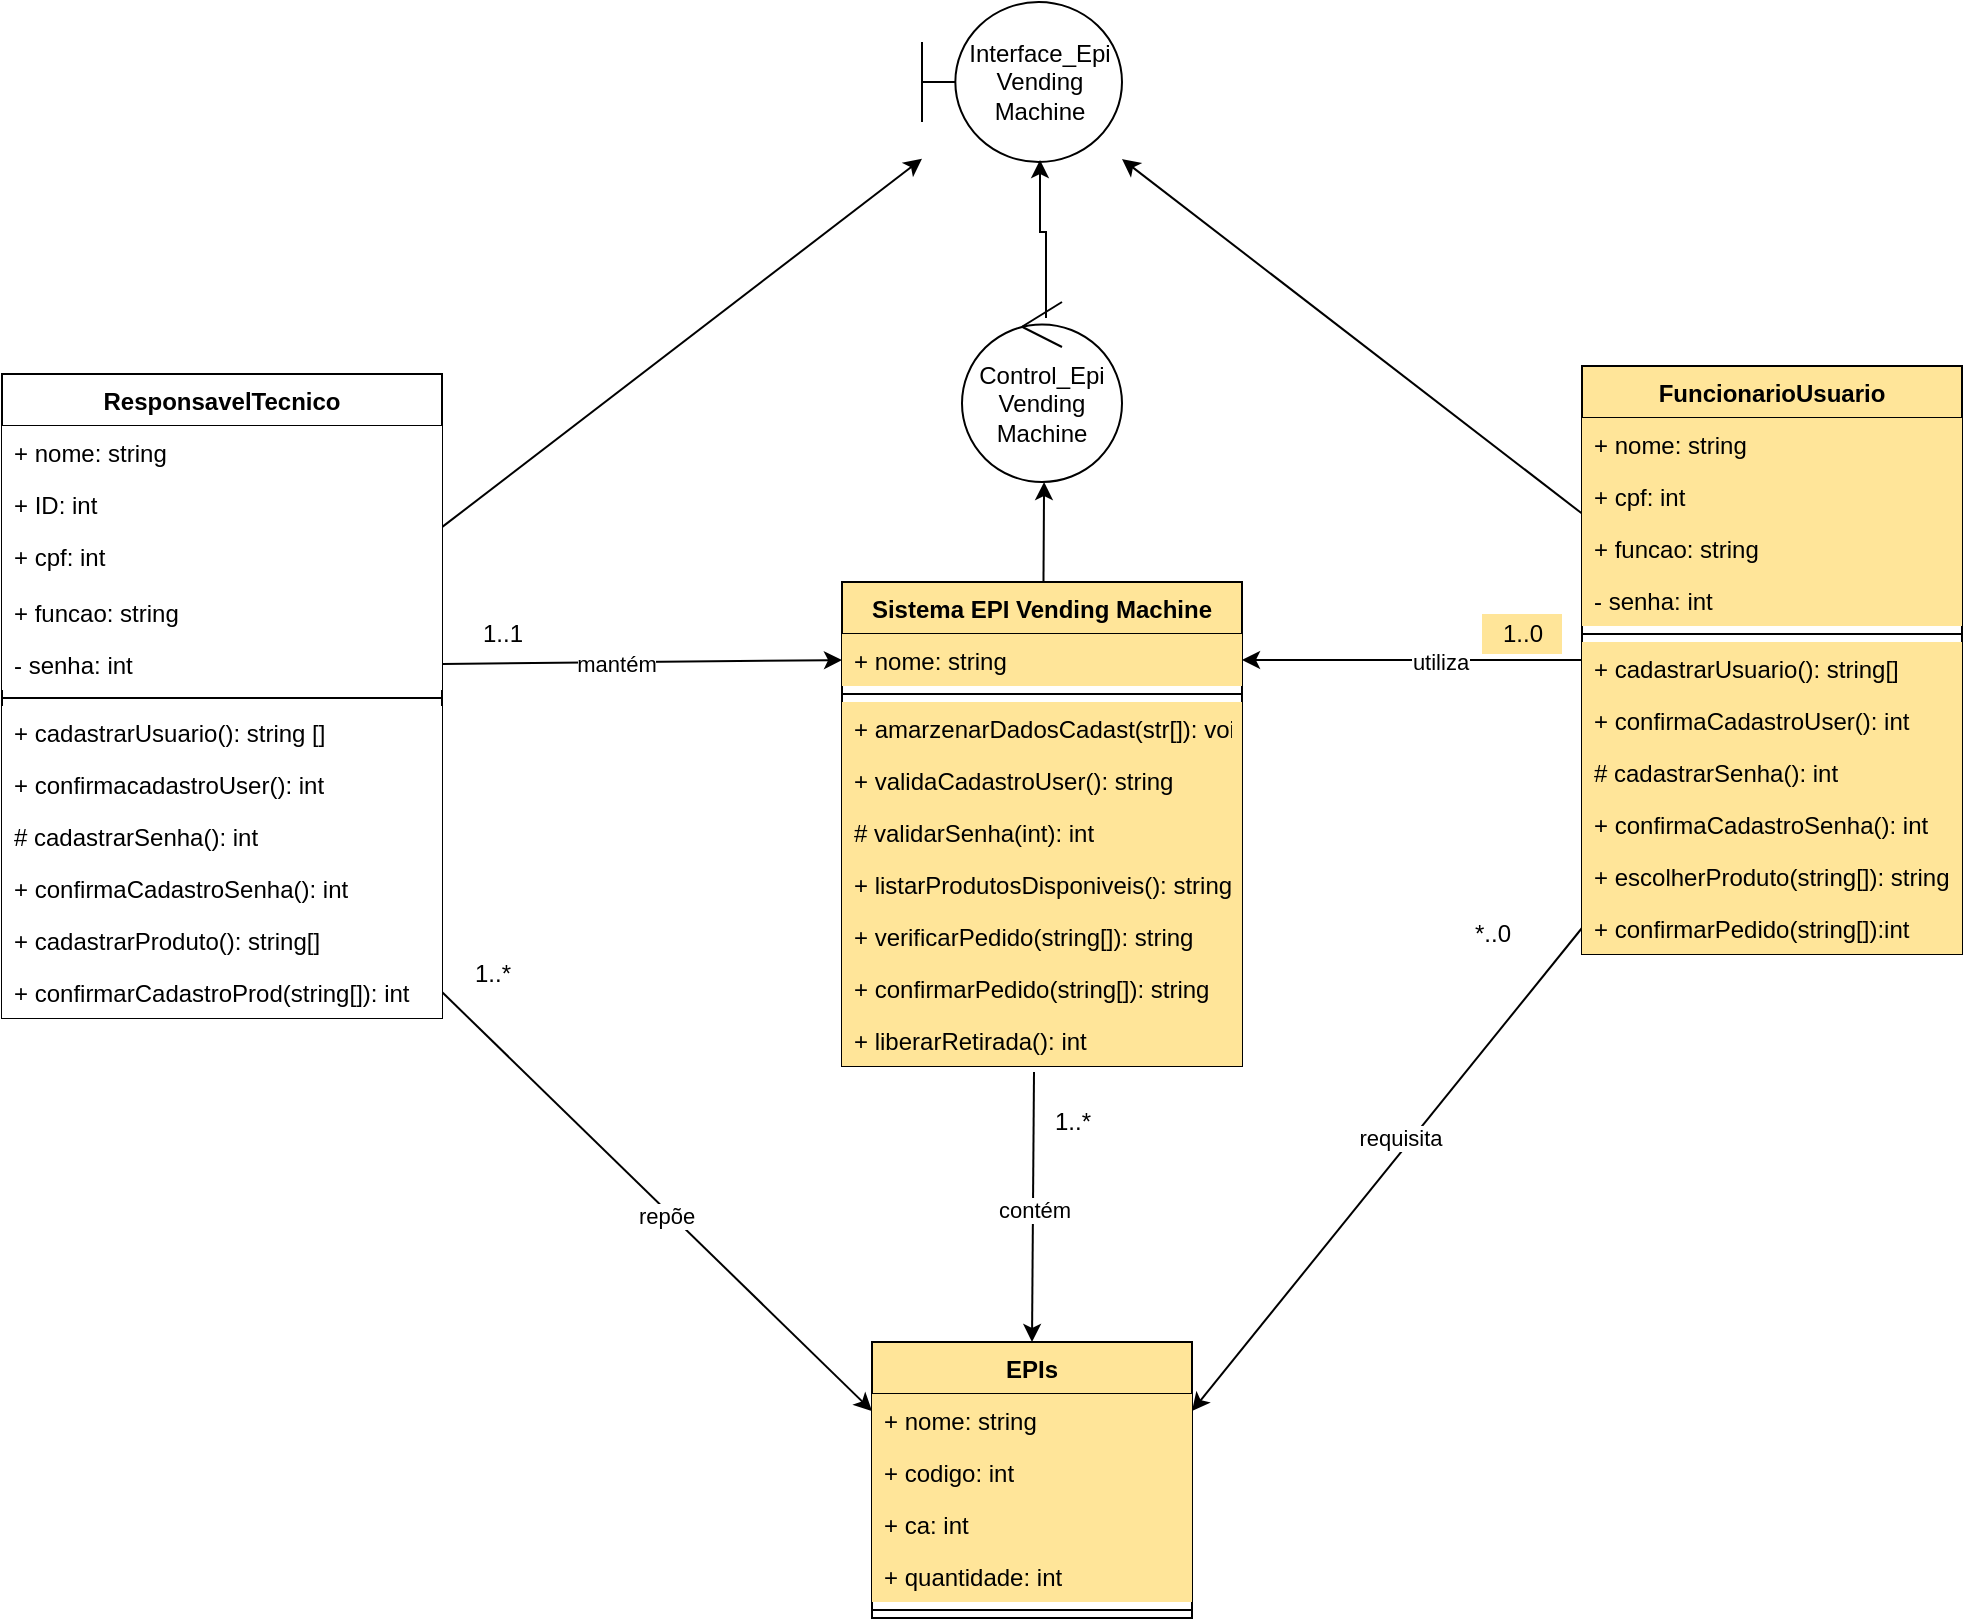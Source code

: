 <mxfile version="13.9.9" type="device"><diagram id="6iSU6jE0ER2O5_o6a6o2" name="Página-1"><mxGraphModel dx="1492" dy="894" grid="1" gridSize="10" guides="1" tooltips="1" connect="1" arrows="1" fold="1" page="0" pageScale="1" pageWidth="827" pageHeight="1169" math="0" shadow="0"><root><mxCell id="0"/><mxCell id="1" parent="0"/><mxCell id="qcpSVMlygk_iulvLbvdI-18" style="edgeStyle=none;rounded=0;orthogonalLoop=1;jettySize=auto;html=1;entryX=1;entryY=0.5;entryDx=0;entryDy=0;" parent="1" source="qcpSVMlygk_iulvLbvdI-1" target="qcpSVMlygk_iulvLbvdI-10" edge="1"><mxGeometry relative="1" as="geometry"><mxPoint x="542" y="260" as="targetPoint"/></mxGeometry></mxCell><mxCell id="qcpSVMlygk_iulvLbvdI-24" value="utiliza" style="edgeLabel;html=1;align=center;verticalAlign=middle;resizable=0;points=[];" parent="qcpSVMlygk_iulvLbvdI-18" vertex="1" connectable="0"><mxGeometry x="-0.16" y="1" relative="1" as="geometry"><mxPoint as="offset"/></mxGeometry></mxCell><mxCell id="qcpSVMlygk_iulvLbvdI-20" style="edgeStyle=none;rounded=0;orthogonalLoop=1;jettySize=auto;html=1;entryX=1;entryY=0.25;entryDx=0;entryDy=0;exitX=0;exitY=0.5;exitDx=0;exitDy=0;" parent="1" source="qcpSVMlygk_iulvLbvdI-51" target="qcpSVMlygk_iulvLbvdI-13" edge="1"><mxGeometry relative="1" as="geometry"/></mxCell><mxCell id="qcpSVMlygk_iulvLbvdI-27" value="requisita" style="edgeLabel;html=1;align=center;verticalAlign=middle;resizable=0;points=[];" parent="qcpSVMlygk_iulvLbvdI-20" vertex="1" connectable="0"><mxGeometry x="-0.191" y="1" relative="1" as="geometry"><mxPoint x="-13.34" y="6.95" as="offset"/></mxGeometry></mxCell><mxCell id="6kmeUPnVPf0ynJAchB9R-10" style="edgeStyle=none;rounded=0;orthogonalLoop=1;jettySize=auto;html=1;" parent="1" source="qcpSVMlygk_iulvLbvdI-1" target="pv4HDuH-yhfXseCQnSSJ-1" edge="1"><mxGeometry relative="1" as="geometry"/></mxCell><mxCell id="qcpSVMlygk_iulvLbvdI-1" value="FuncionarioUsuario" style="swimlane;fontStyle=1;align=center;verticalAlign=top;childLayout=stackLayout;horizontal=1;startSize=26;horizontalStack=0;resizeParent=1;resizeParentMax=0;resizeLast=0;collapsible=1;marginBottom=0;fillColor=#FFE599;" parent="1" vertex="1"><mxGeometry x="710" y="132" width="190" height="294" as="geometry"/></mxCell><mxCell id="qcpSVMlygk_iulvLbvdI-37" value="+ nome: string" style="text;strokeColor=none;fillColor=#FFE599;align=left;verticalAlign=top;spacingLeft=4;spacingRight=4;overflow=hidden;rotatable=0;points=[[0,0.5],[1,0.5]];portConstraint=eastwest;" parent="qcpSVMlygk_iulvLbvdI-1" vertex="1"><mxGeometry y="26" width="190" height="26" as="geometry"/></mxCell><mxCell id="qcpSVMlygk_iulvLbvdI-38" value="+ cpf: int" style="text;strokeColor=none;fillColor=#FFE599;align=left;verticalAlign=top;spacingLeft=4;spacingRight=4;overflow=hidden;rotatable=0;points=[[0,0.5],[1,0.5]];portConstraint=eastwest;" parent="qcpSVMlygk_iulvLbvdI-1" vertex="1"><mxGeometry y="52" width="190" height="26" as="geometry"/></mxCell><mxCell id="qcpSVMlygk_iulvLbvdI-39" value="+ funcao: string" style="text;strokeColor=none;fillColor=#FFE599;align=left;verticalAlign=top;spacingLeft=4;spacingRight=4;overflow=hidden;rotatable=0;points=[[0,0.5],[1,0.5]];portConstraint=eastwest;" parent="qcpSVMlygk_iulvLbvdI-1" vertex="1"><mxGeometry y="78" width="190" height="26" as="geometry"/></mxCell><mxCell id="qcpSVMlygk_iulvLbvdI-40" value="- senha: int" style="text;strokeColor=none;fillColor=#FFE599;align=left;verticalAlign=top;spacingLeft=4;spacingRight=4;overflow=hidden;rotatable=0;points=[[0,0.5],[1,0.5]];portConstraint=eastwest;" parent="qcpSVMlygk_iulvLbvdI-1" vertex="1"><mxGeometry y="104" width="190" height="26" as="geometry"/></mxCell><mxCell id="qcpSVMlygk_iulvLbvdI-3" value="" style="line;strokeWidth=1;fillColor=#FFE599;align=left;verticalAlign=middle;spacingTop=-1;spacingLeft=3;spacingRight=3;rotatable=0;labelPosition=right;points=[];portConstraint=eastwest;" parent="qcpSVMlygk_iulvLbvdI-1" vertex="1"><mxGeometry y="130" width="190" height="8" as="geometry"/></mxCell><mxCell id="hCe1J8Rq_0kD-yCXdk0Q-1" value="+ cadastrarUsuario(): string[] " style="text;strokeColor=none;fillColor=#FFE599;align=left;verticalAlign=top;spacingLeft=4;spacingRight=4;overflow=hidden;rotatable=0;points=[[0,0.5],[1,0.5]];portConstraint=eastwest;" parent="qcpSVMlygk_iulvLbvdI-1" vertex="1"><mxGeometry y="138" width="190" height="26" as="geometry"/></mxCell><mxCell id="6kmeUPnVPf0ynJAchB9R-5" value="+ confirmaCadastroUser(): int " style="text;strokeColor=none;fillColor=#FFE599;align=left;verticalAlign=top;spacingLeft=4;spacingRight=4;overflow=hidden;rotatable=0;points=[[0,0.5],[1,0.5]];portConstraint=eastwest;" parent="qcpSVMlygk_iulvLbvdI-1" vertex="1"><mxGeometry y="164" width="190" height="26" as="geometry"/></mxCell><mxCell id="qcpSVMlygk_iulvLbvdI-48" value="# cadastrarSenha(): int" style="text;strokeColor=none;fillColor=#FFE599;align=left;verticalAlign=top;spacingLeft=4;spacingRight=4;overflow=hidden;rotatable=0;points=[[0,0.5],[1,0.5]];portConstraint=eastwest;" parent="qcpSVMlygk_iulvLbvdI-1" vertex="1"><mxGeometry y="190" width="190" height="26" as="geometry"/></mxCell><mxCell id="6kmeUPnVPf0ynJAchB9R-6" value="+ confirmaCadastroSenha(): int" style="text;strokeColor=none;fillColor=#FFE599;align=left;verticalAlign=top;spacingLeft=4;spacingRight=4;overflow=hidden;rotatable=0;points=[[0,0.5],[1,0.5]];portConstraint=eastwest;" parent="qcpSVMlygk_iulvLbvdI-1" vertex="1"><mxGeometry y="216" width="190" height="26" as="geometry"/></mxCell><mxCell id="qcpSVMlygk_iulvLbvdI-49" value="+ escolherProduto(string[]): string" style="text;strokeColor=none;fillColor=#FFE599;align=left;verticalAlign=top;spacingLeft=4;spacingRight=4;overflow=hidden;rotatable=0;points=[[0,0.5],[1,0.5]];portConstraint=eastwest;" parent="qcpSVMlygk_iulvLbvdI-1" vertex="1"><mxGeometry y="242" width="190" height="26" as="geometry"/></mxCell><mxCell id="qcpSVMlygk_iulvLbvdI-51" value="+ confirmarPedido(string[]):int " style="text;strokeColor=none;fillColor=#FFE599;align=left;verticalAlign=top;spacingLeft=4;spacingRight=4;overflow=hidden;rotatable=0;points=[[0,0.5],[1,0.5]];portConstraint=eastwest;" parent="qcpSVMlygk_iulvLbvdI-1" vertex="1"><mxGeometry y="268" width="190" height="26" as="geometry"/></mxCell><mxCell id="qcpSVMlygk_iulvLbvdI-17" style="rounded=0;orthogonalLoop=1;jettySize=auto;html=1;exitX=1;exitY=0.5;exitDx=0;exitDy=0;entryX=0;entryY=0.5;entryDx=0;entryDy=0;" parent="1" source="qcpSVMlygk_iulvLbvdI-36" target="qcpSVMlygk_iulvLbvdI-10" edge="1"><mxGeometry relative="1" as="geometry"><mxPoint x="218" y="259" as="sourcePoint"/><mxPoint x="310" y="269" as="targetPoint"/></mxGeometry></mxCell><mxCell id="qcpSVMlygk_iulvLbvdI-22" value="mantém" style="edgeLabel;html=1;align=center;verticalAlign=middle;resizable=0;points=[];" parent="qcpSVMlygk_iulvLbvdI-17" vertex="1" connectable="0"><mxGeometry x="-0.246" relative="1" as="geometry"><mxPoint x="11" y="0.92" as="offset"/></mxGeometry></mxCell><mxCell id="qcpSVMlygk_iulvLbvdI-21" style="edgeStyle=none;rounded=0;orthogonalLoop=1;jettySize=auto;html=1;entryX=0;entryY=0.25;entryDx=0;entryDy=0;exitX=1;exitY=0.5;exitDx=0;exitDy=0;" parent="1" source="qcpSVMlygk_iulvLbvdI-47" target="qcpSVMlygk_iulvLbvdI-13" edge="1"><mxGeometry relative="1" as="geometry"><mxPoint x="119.02" y="436" as="sourcePoint"/></mxGeometry></mxCell><mxCell id="qcpSVMlygk_iulvLbvdI-26" value="repõe" style="edgeLabel;html=1;align=center;verticalAlign=middle;resizable=0;points=[];" parent="qcpSVMlygk_iulvLbvdI-21" vertex="1" connectable="0"><mxGeometry x="0.127" y="2" relative="1" as="geometry"><mxPoint x="-10.4" y="-4.99" as="offset"/></mxGeometry></mxCell><mxCell id="6kmeUPnVPf0ynJAchB9R-9" style="edgeStyle=none;rounded=0;orthogonalLoop=1;jettySize=auto;html=1;" parent="1" source="qcpSVMlygk_iulvLbvdI-5" target="pv4HDuH-yhfXseCQnSSJ-1" edge="1"><mxGeometry relative="1" as="geometry"/></mxCell><mxCell id="qcpSVMlygk_iulvLbvdI-5" value="ResponsavelTecnico" style="swimlane;fontStyle=1;align=center;verticalAlign=top;childLayout=stackLayout;horizontal=1;startSize=26;horizontalStack=0;resizeParent=1;resizeParentMax=0;resizeLast=0;collapsible=1;marginBottom=0;fillColor=#FFFFFF;" parent="1" vertex="1"><mxGeometry x="-80" y="136" width="220" height="322" as="geometry"/></mxCell><mxCell id="qcpSVMlygk_iulvLbvdI-33" value="+ nome: string" style="text;strokeColor=none;fillColor=#FFFFFF;align=left;verticalAlign=top;spacingLeft=4;spacingRight=4;overflow=hidden;rotatable=0;points=[[0,0.5],[1,0.5]];portConstraint=eastwest;" parent="qcpSVMlygk_iulvLbvdI-5" vertex="1"><mxGeometry y="26" width="220" height="26" as="geometry"/></mxCell><mxCell id="6kmeUPnVPf0ynJAchB9R-2" value="+ ID: int" style="text;strokeColor=none;fillColor=#FFFFFF;align=left;verticalAlign=top;spacingLeft=4;spacingRight=4;overflow=hidden;rotatable=0;points=[[0,0.5],[1,0.5]];portConstraint=eastwest;" parent="qcpSVMlygk_iulvLbvdI-5" vertex="1"><mxGeometry y="52" width="220" height="26" as="geometry"/></mxCell><mxCell id="qcpSVMlygk_iulvLbvdI-34" value="+ cpf: int" style="text;strokeColor=none;fillColor=#FFFFFF;align=left;verticalAlign=top;spacingLeft=4;spacingRight=4;overflow=hidden;rotatable=0;points=[[0,0.5],[1,0.5]];portConstraint=eastwest;" parent="qcpSVMlygk_iulvLbvdI-5" vertex="1"><mxGeometry y="78" width="220" height="28" as="geometry"/></mxCell><mxCell id="qcpSVMlygk_iulvLbvdI-35" value="+ funcao: string" style="text;strokeColor=none;fillColor=#FFFFFF;align=left;verticalAlign=top;spacingLeft=4;spacingRight=4;overflow=hidden;rotatable=0;points=[[0,0.5],[1,0.5]];portConstraint=eastwest;" parent="qcpSVMlygk_iulvLbvdI-5" vertex="1"><mxGeometry y="106" width="220" height="26" as="geometry"/></mxCell><mxCell id="qcpSVMlygk_iulvLbvdI-36" value="- senha: int" style="text;strokeColor=none;fillColor=#FFFFFF;align=left;verticalAlign=top;spacingLeft=4;spacingRight=4;overflow=hidden;rotatable=0;points=[[0,0.5],[1,0.5]];portConstraint=eastwest;" parent="qcpSVMlygk_iulvLbvdI-5" vertex="1"><mxGeometry y="132" width="220" height="26" as="geometry"/></mxCell><mxCell id="qcpSVMlygk_iulvLbvdI-7" value="" style="line;strokeWidth=1;fillColor=#FFFFFF;align=left;verticalAlign=middle;spacingTop=-1;spacingLeft=3;spacingRight=3;rotatable=0;labelPosition=right;points=[];portConstraint=eastwest;" parent="qcpSVMlygk_iulvLbvdI-5" vertex="1"><mxGeometry y="158" width="220" height="8" as="geometry"/></mxCell><mxCell id="qcpSVMlygk_iulvLbvdI-8" value="+ cadastrarUsuario(): string []" style="text;strokeColor=none;fillColor=#FFFFFF;align=left;verticalAlign=top;spacingLeft=4;spacingRight=4;overflow=hidden;rotatable=0;points=[[0,0.5],[1,0.5]];portConstraint=eastwest;" parent="qcpSVMlygk_iulvLbvdI-5" vertex="1"><mxGeometry y="166" width="220" height="26" as="geometry"/></mxCell><mxCell id="6kmeUPnVPf0ynJAchB9R-3" value="+ confirmacadastroUser(): int" style="text;strokeColor=none;fillColor=#FFFFFF;align=left;verticalAlign=top;spacingLeft=4;spacingRight=4;overflow=hidden;rotatable=0;points=[[0,0.5],[1,0.5]];portConstraint=eastwest;" parent="qcpSVMlygk_iulvLbvdI-5" vertex="1"><mxGeometry y="192" width="220" height="26" as="geometry"/></mxCell><mxCell id="hCe1J8Rq_0kD-yCXdk0Q-4" value="# cadastrarSenha(): int" style="text;strokeColor=none;fillColor=#FFFFFF;align=left;verticalAlign=top;spacingLeft=4;spacingRight=4;overflow=hidden;rotatable=0;points=[[0,0.5],[1,0.5]];portConstraint=eastwest;" parent="qcpSVMlygk_iulvLbvdI-5" vertex="1"><mxGeometry y="218" width="220" height="26" as="geometry"/></mxCell><mxCell id="6kmeUPnVPf0ynJAchB9R-4" value="+ confirmaCadastroSenha(): int" style="text;strokeColor=none;fillColor=#FFFFFF;align=left;verticalAlign=top;spacingLeft=4;spacingRight=4;overflow=hidden;rotatable=0;points=[[0,0.5],[1,0.5]];portConstraint=eastwest;" parent="qcpSVMlygk_iulvLbvdI-5" vertex="1"><mxGeometry y="244" width="220" height="26" as="geometry"/></mxCell><mxCell id="qcpSVMlygk_iulvLbvdI-45" value="+ cadastrarProduto(): string[]" style="text;strokeColor=none;fillColor=#FFFFFF;align=left;verticalAlign=top;spacingLeft=4;spacingRight=4;overflow=hidden;rotatable=0;points=[[0,0.5],[1,0.5]];portConstraint=eastwest;" parent="qcpSVMlygk_iulvLbvdI-5" vertex="1"><mxGeometry y="270" width="220" height="26" as="geometry"/></mxCell><mxCell id="qcpSVMlygk_iulvLbvdI-47" value="+ confirmarCadastroProd(string[]): int" style="text;strokeColor=none;fillColor=#FFFFFF;align=left;verticalAlign=top;spacingLeft=4;spacingRight=4;overflow=hidden;rotatable=0;points=[[0,0.5],[1,0.5]];portConstraint=eastwest;" parent="qcpSVMlygk_iulvLbvdI-5" vertex="1"><mxGeometry y="296" width="220" height="26" as="geometry"/></mxCell><mxCell id="qcpSVMlygk_iulvLbvdI-19" style="edgeStyle=none;rounded=0;orthogonalLoop=1;jettySize=auto;html=1;entryX=0.5;entryY=0;entryDx=0;entryDy=0;exitX=0.48;exitY=1.115;exitDx=0;exitDy=0;exitPerimeter=0;" parent="1" source="CyVWj1qNwq-jnkW-MfD8-2" target="qcpSVMlygk_iulvLbvdI-13" edge="1"><mxGeometry relative="1" as="geometry"><mxPoint x="435" y="457" as="sourcePoint"/><mxPoint x="435" y="547" as="targetPoint"/></mxGeometry></mxCell><mxCell id="qcpSVMlygk_iulvLbvdI-25" value="contém" style="edgeLabel;html=1;align=center;verticalAlign=middle;resizable=0;points=[];" parent="qcpSVMlygk_iulvLbvdI-19" vertex="1" connectable="0"><mxGeometry x="0.222" relative="1" as="geometry"><mxPoint y="-14" as="offset"/></mxGeometry></mxCell><mxCell id="HnYY34L5HU1_nLHXtZ1q-3" style="edgeStyle=none;rounded=0;orthogonalLoop=1;jettySize=auto;html=1;entryX=0.513;entryY=1;entryDx=0;entryDy=0;entryPerimeter=0;" parent="1" source="qcpSVMlygk_iulvLbvdI-9" target="pv4HDuH-yhfXseCQnSSJ-2" edge="1"><mxGeometry relative="1" as="geometry"/></mxCell><mxCell id="qcpSVMlygk_iulvLbvdI-9" value="Sistema EPI Vending Machine" style="swimlane;fontStyle=1;align=center;verticalAlign=top;childLayout=stackLayout;horizontal=1;startSize=26;horizontalStack=0;resizeParent=1;resizeParentMax=0;resizeLast=0;collapsible=1;marginBottom=0;fillColor=#FFE599;" parent="1" vertex="1"><mxGeometry x="340" y="240" width="200" height="242" as="geometry"/></mxCell><mxCell id="qcpSVMlygk_iulvLbvdI-10" value="+ nome: string" style="text;strokeColor=none;fillColor=#FFE599;align=left;verticalAlign=top;spacingLeft=4;spacingRight=4;overflow=hidden;rotatable=0;points=[[0,0.5],[1,0.5]];portConstraint=eastwest;" parent="qcpSVMlygk_iulvLbvdI-9" vertex="1"><mxGeometry y="26" width="200" height="26" as="geometry"/></mxCell><mxCell id="qcpSVMlygk_iulvLbvdI-11" value="" style="line;strokeWidth=1;fillColor=#FFE599;align=left;verticalAlign=middle;spacingTop=-1;spacingLeft=3;spacingRight=3;rotatable=0;labelPosition=right;points=[];portConstraint=eastwest;" parent="qcpSVMlygk_iulvLbvdI-9" vertex="1"><mxGeometry y="52" width="200" height="8" as="geometry"/></mxCell><mxCell id="hCe1J8Rq_0kD-yCXdk0Q-6" value="+ amarzenarDadosCadast(str[]): void" style="text;strokeColor=none;fillColor=#FFE599;align=left;verticalAlign=top;spacingLeft=4;spacingRight=4;overflow=hidden;rotatable=0;points=[[0,0.5],[1,0.5]];portConstraint=eastwest;" parent="qcpSVMlygk_iulvLbvdI-9" vertex="1"><mxGeometry y="60" width="200" height="26" as="geometry"/></mxCell><mxCell id="hCe1J8Rq_0kD-yCXdk0Q-5" value="+ validaCadastroUser(): string" style="text;strokeColor=none;fillColor=#FFE599;align=left;verticalAlign=top;spacingLeft=4;spacingRight=4;overflow=hidden;rotatable=0;points=[[0,0.5],[1,0.5]];portConstraint=eastwest;" parent="qcpSVMlygk_iulvLbvdI-9" vertex="1"><mxGeometry y="86" width="200" height="26" as="geometry"/></mxCell><mxCell id="qcpSVMlygk_iulvLbvdI-12" value="# validarSenha(int): int" style="text;strokeColor=none;fillColor=#FFE599;align=left;verticalAlign=top;spacingLeft=4;spacingRight=4;overflow=hidden;rotatable=0;points=[[0,0.5],[1,0.5]];portConstraint=eastwest;" parent="qcpSVMlygk_iulvLbvdI-9" vertex="1"><mxGeometry y="112" width="200" height="26" as="geometry"/></mxCell><mxCell id="qcpSVMlygk_iulvLbvdI-57" value="+ listarProdutosDisponiveis(): string[]" style="text;strokeColor=none;fillColor=#FFE599;align=left;verticalAlign=top;spacingLeft=4;spacingRight=4;overflow=hidden;rotatable=0;points=[[0,0.5],[1,0.5]];portConstraint=eastwest;" parent="qcpSVMlygk_iulvLbvdI-9" vertex="1"><mxGeometry y="138" width="200" height="26" as="geometry"/></mxCell><mxCell id="qcpSVMlygk_iulvLbvdI-59" value="+ verificarPedido(string[]): string" style="text;strokeColor=none;fillColor=#FFE599;align=left;verticalAlign=top;spacingLeft=4;spacingRight=4;overflow=hidden;rotatable=0;points=[[0,0.5],[1,0.5]];portConstraint=eastwest;" parent="qcpSVMlygk_iulvLbvdI-9" vertex="1"><mxGeometry y="164" width="200" height="26" as="geometry"/></mxCell><mxCell id="CyVWj1qNwq-jnkW-MfD8-1" value="+ confirmarPedido(string[]): string" style="text;strokeColor=none;fillColor=#FFE599;align=left;verticalAlign=top;spacingLeft=4;spacingRight=4;overflow=hidden;rotatable=0;points=[[0,0.5],[1,0.5]];portConstraint=eastwest;" parent="qcpSVMlygk_iulvLbvdI-9" vertex="1"><mxGeometry y="190" width="200" height="26" as="geometry"/></mxCell><mxCell id="CyVWj1qNwq-jnkW-MfD8-2" value="+ liberarRetirada(): int" style="text;strokeColor=none;fillColor=#FFE599;align=left;verticalAlign=top;spacingLeft=4;spacingRight=4;overflow=hidden;rotatable=0;points=[[0,0.5],[1,0.5]];portConstraint=eastwest;" parent="qcpSVMlygk_iulvLbvdI-9" vertex="1"><mxGeometry y="216" width="200" height="26" as="geometry"/></mxCell><mxCell id="qcpSVMlygk_iulvLbvdI-13" value="EPIs" style="swimlane;fontStyle=1;align=center;verticalAlign=top;childLayout=stackLayout;horizontal=1;startSize=26;horizontalStack=0;resizeParent=1;resizeParentMax=0;resizeLast=0;collapsible=1;marginBottom=0;fillColor=#FFE599;" parent="1" vertex="1"><mxGeometry x="355" y="620" width="160" height="138" as="geometry"/></mxCell><mxCell id="qcpSVMlygk_iulvLbvdI-42" value="+ nome: string" style="text;strokeColor=none;fillColor=#FFE599;align=left;verticalAlign=top;spacingLeft=4;spacingRight=4;overflow=hidden;rotatable=0;points=[[0,0.5],[1,0.5]];portConstraint=eastwest;" parent="qcpSVMlygk_iulvLbvdI-13" vertex="1"><mxGeometry y="26" width="160" height="26" as="geometry"/></mxCell><mxCell id="qcpSVMlygk_iulvLbvdI-41" value="+ codigo: int" style="text;strokeColor=none;fillColor=#FFE599;align=left;verticalAlign=top;spacingLeft=4;spacingRight=4;overflow=hidden;rotatable=0;points=[[0,0.5],[1,0.5]];portConstraint=eastwest;" parent="qcpSVMlygk_iulvLbvdI-13" vertex="1"><mxGeometry y="52" width="160" height="26" as="geometry"/></mxCell><mxCell id="qcpSVMlygk_iulvLbvdI-43" value="+ ca: int" style="text;strokeColor=none;fillColor=#FFE599;align=left;verticalAlign=top;spacingLeft=4;spacingRight=4;overflow=hidden;rotatable=0;points=[[0,0.5],[1,0.5]];portConstraint=eastwest;" parent="qcpSVMlygk_iulvLbvdI-13" vertex="1"><mxGeometry y="78" width="160" height="26" as="geometry"/></mxCell><mxCell id="qcpSVMlygk_iulvLbvdI-44" value="+ quantidade: int" style="text;strokeColor=none;fillColor=#FFE599;align=left;verticalAlign=top;spacingLeft=4;spacingRight=4;overflow=hidden;rotatable=0;points=[[0,0.5],[1,0.5]];portConstraint=eastwest;" parent="qcpSVMlygk_iulvLbvdI-13" vertex="1"><mxGeometry y="104" width="160" height="26" as="geometry"/></mxCell><mxCell id="qcpSVMlygk_iulvLbvdI-15" value="" style="line;strokeWidth=1;fillColor=#FFE599;align=left;verticalAlign=middle;spacingTop=-1;spacingLeft=3;spacingRight=3;rotatable=0;labelPosition=right;points=[];portConstraint=eastwest;" parent="qcpSVMlygk_iulvLbvdI-13" vertex="1"><mxGeometry y="130" width="160" height="8" as="geometry"/></mxCell><mxCell id="qcpSVMlygk_iulvLbvdI-28" value="1..1" style="text;html=1;align=center;verticalAlign=middle;resizable=0;points=[];autosize=1;" parent="1" vertex="1"><mxGeometry x="150" y="256" width="40" height="20" as="geometry"/></mxCell><mxCell id="qcpSVMlygk_iulvLbvdI-29" value="1..0" style="text;html=1;align=center;verticalAlign=middle;resizable=0;points=[];autosize=1;fillColor=#FFE599;" parent="1" vertex="1"><mxGeometry x="660" y="256" width="40" height="20" as="geometry"/></mxCell><mxCell id="qcpSVMlygk_iulvLbvdI-30" value="1..*" style="text;html=1;align=center;verticalAlign=middle;resizable=0;points=[];autosize=1;fillColor=#FFFFFF;" parent="1" vertex="1"><mxGeometry x="150" y="426" width="30" height="20" as="geometry"/></mxCell><mxCell id="qcpSVMlygk_iulvLbvdI-31" value="1..*" style="text;html=1;align=center;verticalAlign=middle;resizable=0;points=[];autosize=1;" parent="1" vertex="1"><mxGeometry x="440" y="500" width="30" height="20" as="geometry"/></mxCell><mxCell id="qcpSVMlygk_iulvLbvdI-32" value="*..0" style="text;html=1;align=center;verticalAlign=middle;resizable=0;points=[];autosize=1;" parent="1" vertex="1"><mxGeometry x="650" y="406" width="30" height="20" as="geometry"/></mxCell><mxCell id="pv4HDuH-yhfXseCQnSSJ-1" value="Interface_Epi&lt;br&gt;Vending&lt;br&gt;Machine" style="shape=umlBoundary;whiteSpace=wrap;html=1;" parent="1" vertex="1"><mxGeometry x="380" y="-50" width="100" height="80" as="geometry"/></mxCell><mxCell id="pv4HDuH-yhfXseCQnSSJ-4" style="edgeStyle=orthogonalEdgeStyle;rounded=0;orthogonalLoop=1;jettySize=auto;html=1;entryX=0.59;entryY=0.988;entryDx=0;entryDy=0;entryPerimeter=0;exitX=0.525;exitY=0.089;exitDx=0;exitDy=0;exitPerimeter=0;" parent="1" source="pv4HDuH-yhfXseCQnSSJ-2" target="pv4HDuH-yhfXseCQnSSJ-1" edge="1"><mxGeometry relative="1" as="geometry"/></mxCell><mxCell id="pv4HDuH-yhfXseCQnSSJ-2" value="Control_Epi&lt;br&gt;Vending&lt;br&gt;Machine" style="ellipse;shape=umlControl;whiteSpace=wrap;html=1;" parent="1" vertex="1"><mxGeometry x="400" y="100" width="80" height="90" as="geometry"/></mxCell></root></mxGraphModel></diagram></mxfile>